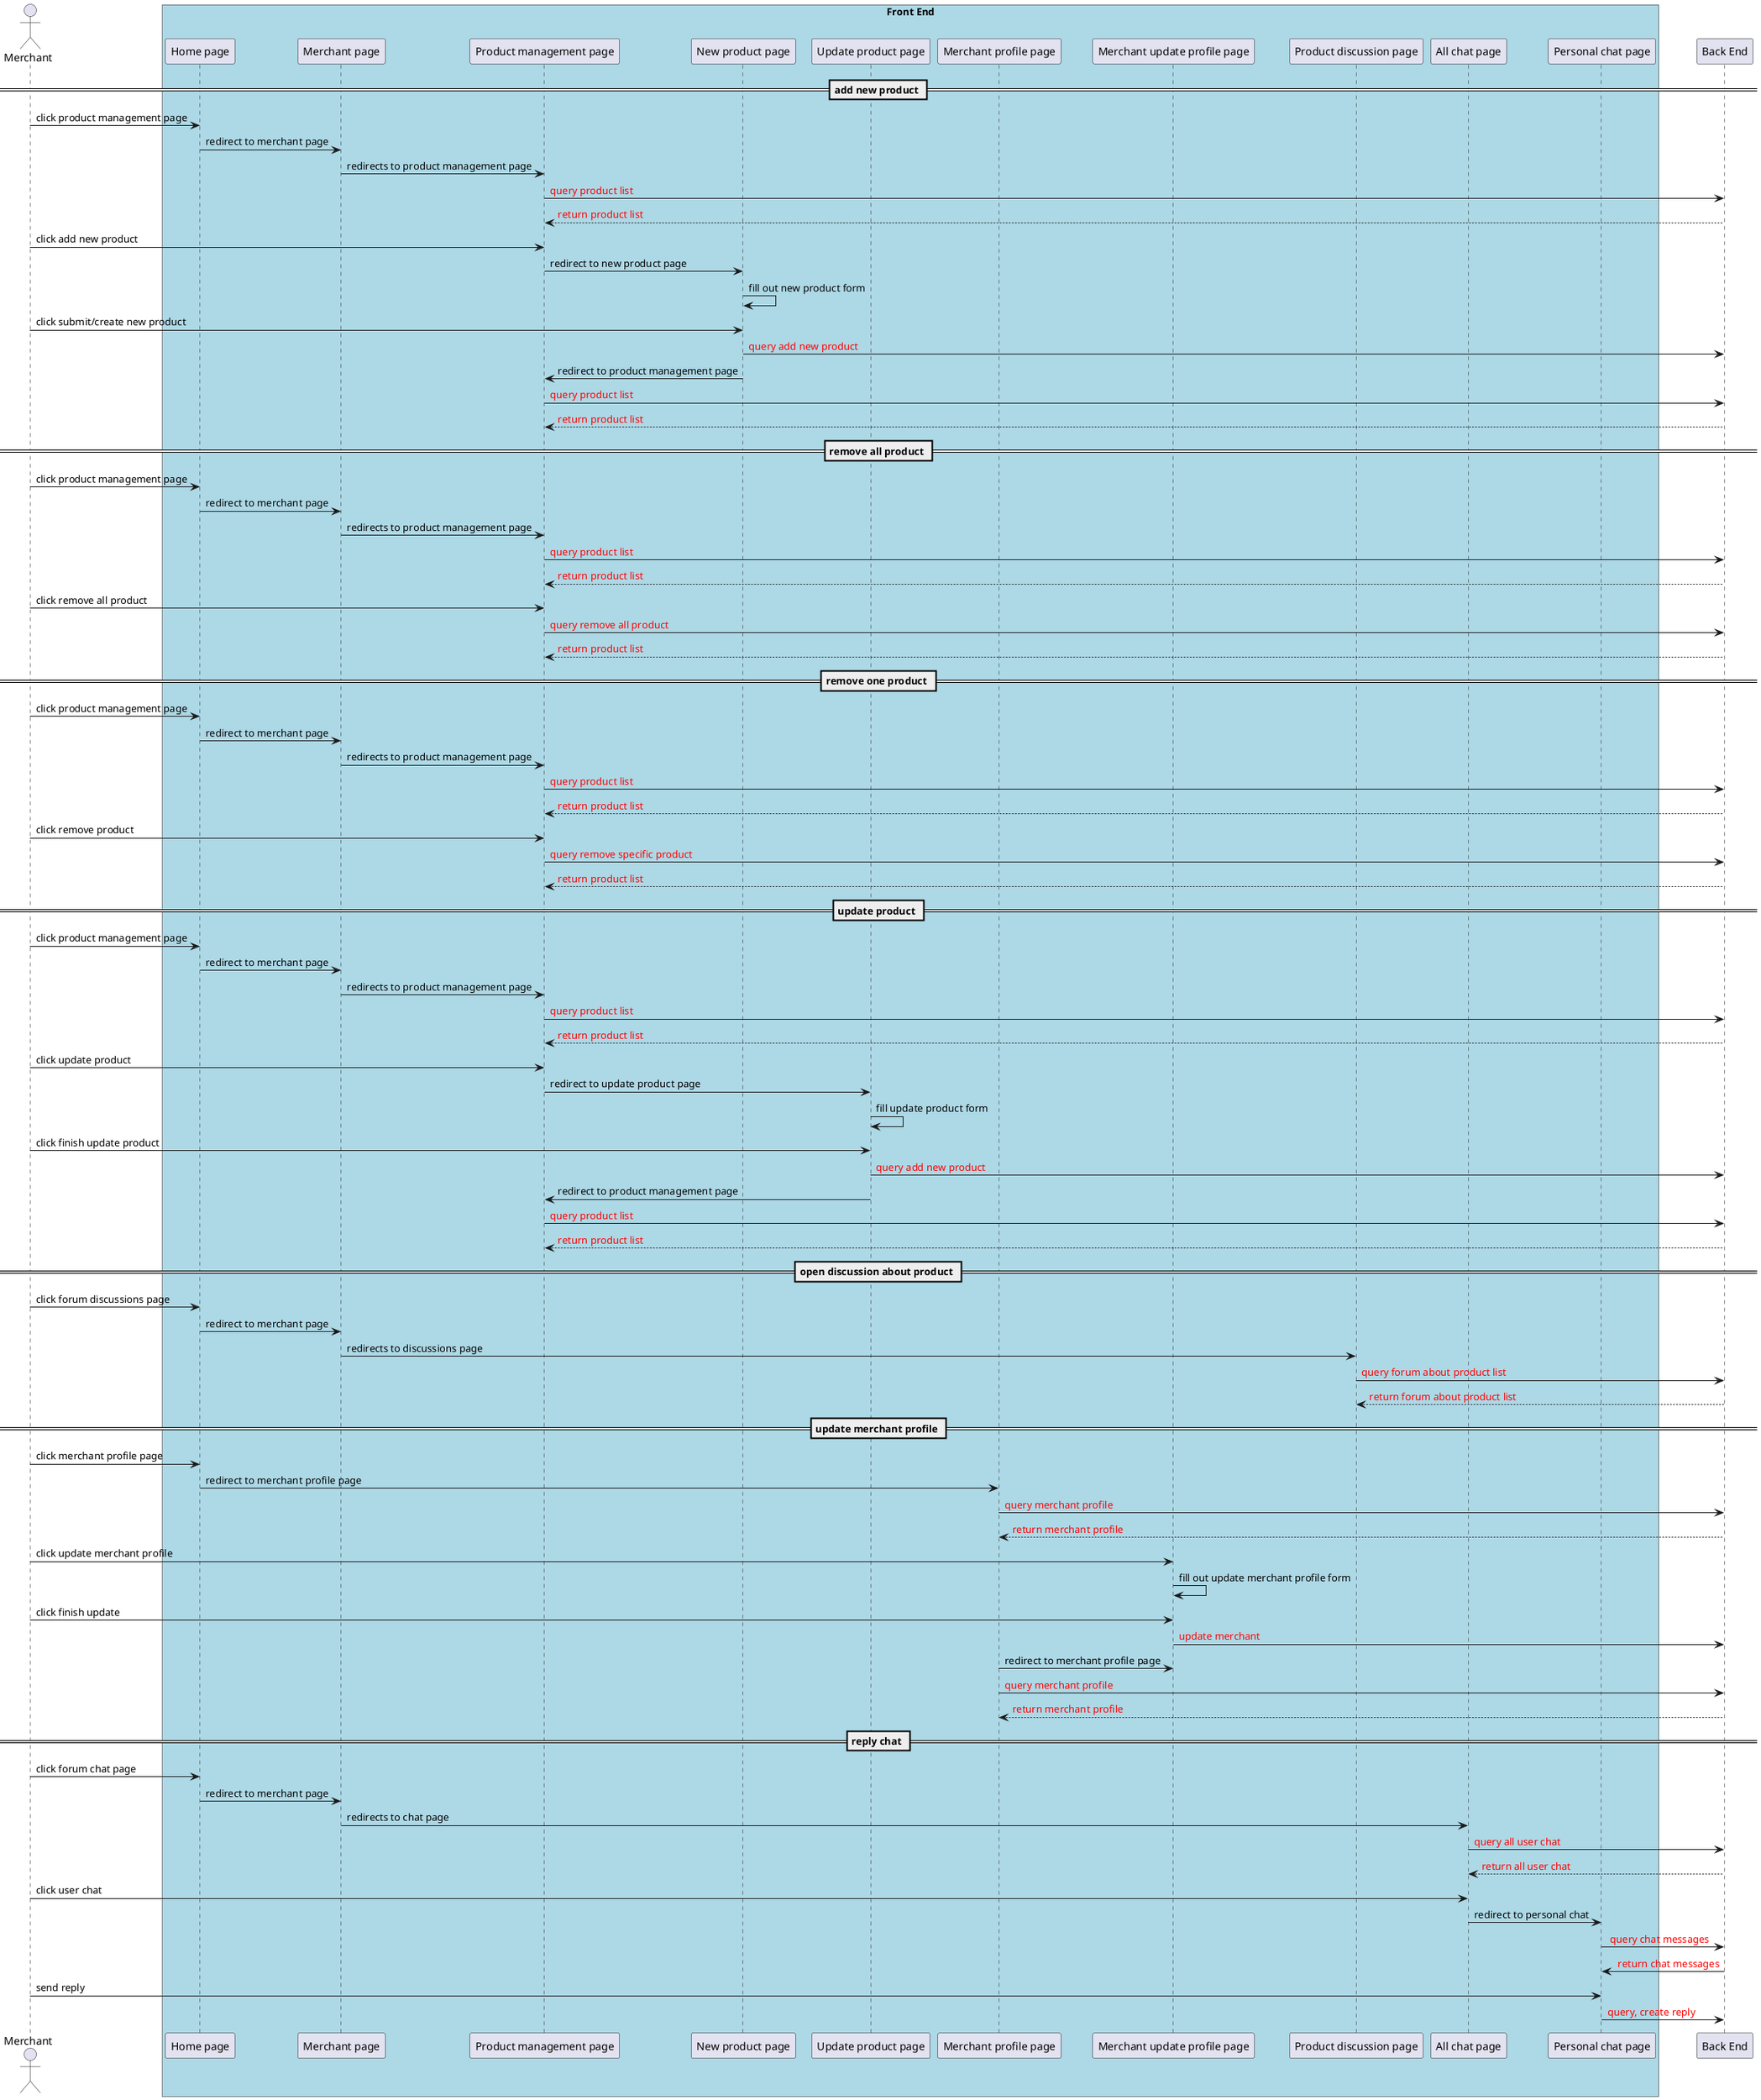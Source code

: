 @startuml sequence diagram merchant perspective

Actor Merchant as m

Box "Front End" #LightBlue
Participant "Home page" as hp

' store management
Participant "Merchant page" as mp
Participant “Product management page” as pmp
Participant “New product page” as npp
Participant “Update product page” as upp

'  account management
Participant “Merchant profile page” as mpp
Participant “Merchant update profile page” as mupp

' discussion page
Participant "Product discussion page" as pdp

' chat page
Participant “All chat page” as acp
Participant “Personal chat page” as pcp

end Box

' backend
Participant "Back End" as be


== add new product ==
m -> hp : click product management page
hp -> mp : redirect to merchant page
mp -> pmp: redirects to product management page
pmp -> be : <color:red>query product list
pmp <-- be : <color:red>return product list
m -> pmp : click add new product
pmp -> npp : redirect to new product page
npp -> npp : fill out new product form
m -> npp : click submit/create new product
npp -> be : <color:red>query add new product
pmp <- npp : redirect to product management page
pmp -> be : <color:red>query product list
pmp <-- be : <color:red>return product list

== remove all product ==
m -> hp : click product management page
hp -> mp : redirect to merchant page
mp -> pmp: redirects to product management page
pmp -> be : <color:red>query product list
pmp <-- be : <color:red>return product list
m -> pmp : click remove all product
pmp -> be : <color:red>query remove all product 
pmp <-- be : <color:red>return product list

== remove one product ==
m -> hp : click product management page
hp -> mp : redirect to merchant page
mp -> pmp: redirects to product management page
pmp -> be : <color:red>query product list
pmp <-- be : <color:red>return product list
m -> pmp : click remove product
pmp -> be : <color:red>query remove specific product 
pmp <-- be : <color:red>return product list

== update product ==
m -> hp : click product management page
hp -> mp : redirect to merchant page
mp -> pmp: redirects to product management page
pmp -> be : <color:red>query product list
pmp <-- be : <color:red>return product list
m -> pmp : click update product
pmp -> upp : redirect to update product page
upp -> upp : fill update product form
m -> upp : click finish update product
upp -> be : <color:red>query add new product
pmp <- upp : redirect to product management page
pmp -> be : <color:red>query product list
pmp <-- be : <color:red>return product list

== open discussion about product ==
m -> hp : click forum discussions page
hp -> mp : redirect to merchant page
mp -> pdp: redirects to discussions page
pdp -> be : <color:red>query forum about product list
pdp <-- be : <color:red>return forum about product list

== update merchant profile ==
m -> hp : click merchant profile page
hp -> mpp: redirect to merchant profile page
mpp -> be : <color:red>query merchant profile
mpp <-- be : <color:red>return merchant profile
m -> mupp: click update merchant profile
mupp -> mupp: fill out update merchant profile form
m -> mupp: click finish update
mupp -> be : <color:red>update merchant
mupp <- mpp: redirect to merchant profile page
mpp -> be : <color:red>query merchant profile
mpp <-- be : <color:red>return merchant profile

== reply chat ==
m -> hp : click forum chat page
hp -> mp : redirect to merchant page
mp -> acp: redirects to chat page
acp -> be : <color:red>query all user chat
acp <-- be : <color:red>return all user chat
m -> acp : click user chat
acp -> pcp : redirect to personal chat
pcp -> be: <color:red> query chat messages
pcp <– be: <color:red> return chat messages
m -> pcp : send reply
pcp -> be: <color:red>query, create reply

@enduml

